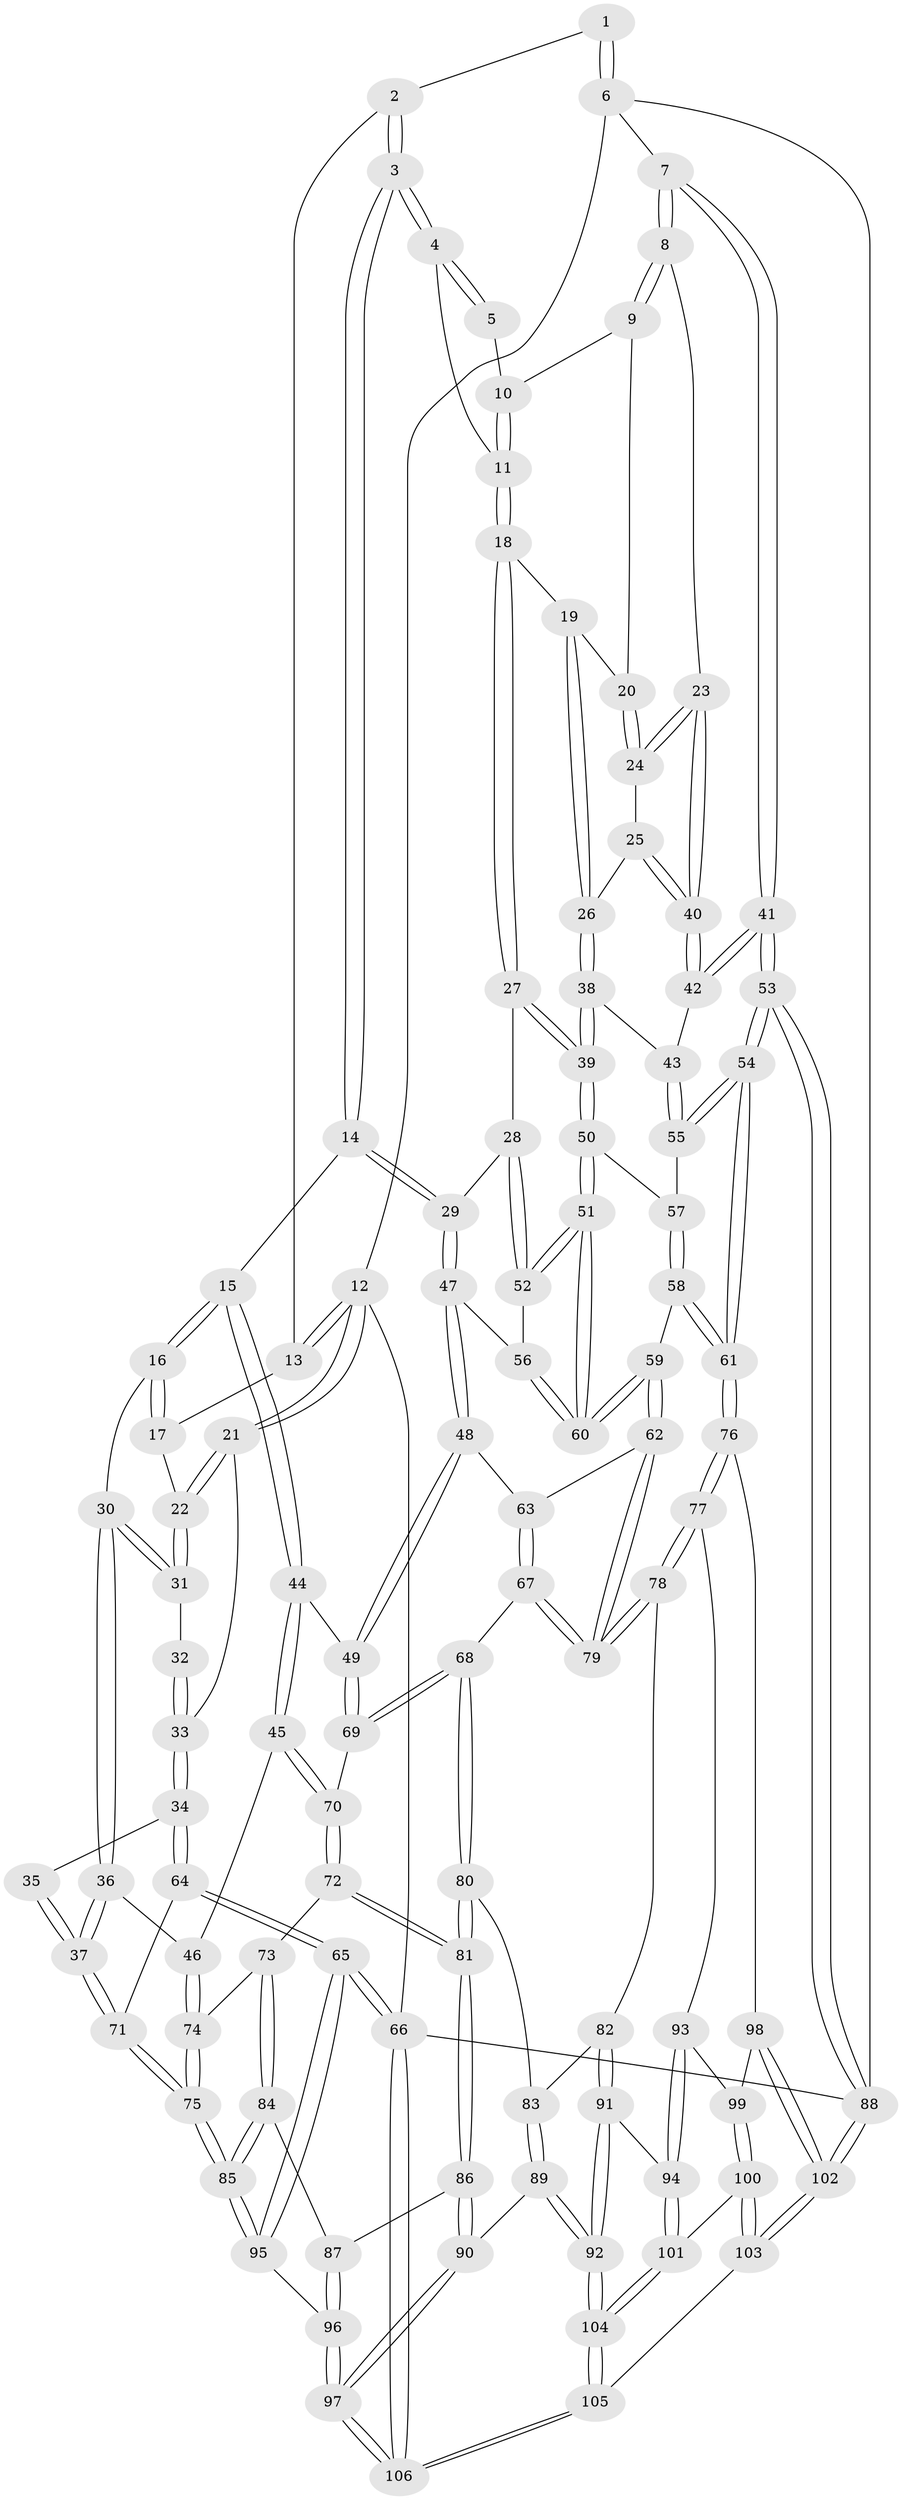 // Generated by graph-tools (version 1.1) at 2025/27/03/09/25 03:27:13]
// undirected, 106 vertices, 262 edges
graph export_dot {
graph [start="1"]
  node [color=gray90,style=filled];
  1 [pos="+0.8351551911840963+0"];
  2 [pos="+0.2909421398901651+0"];
  3 [pos="+0.47478242076690685+0.114072463988918"];
  4 [pos="+0.47483221608572207+0.11408483979162937"];
  5 [pos="+0.8087615167432644+0"];
  6 [pos="+1+0"];
  7 [pos="+1+0.14205745646816617"];
  8 [pos="+1+0.20927451180492987"];
  9 [pos="+0.7868682847087607+0.005479790716092266"];
  10 [pos="+0.7913190441858405+0"];
  11 [pos="+0.5187237590961774+0.13153362771684457"];
  12 [pos="+0+0"];
  13 [pos="+0.24465477118983872+0"];
  14 [pos="+0.40458925324127126+0.2279615262708278"];
  15 [pos="+0.3265545739630685+0.25723752030840613"];
  16 [pos="+0.32619121277371804+0.2569798615691737"];
  17 [pos="+0.21370853139874524+0"];
  18 [pos="+0.6188031993478417+0.20143108627051912"];
  19 [pos="+0.765469191159083+0.055424235202014026"];
  20 [pos="+0.781435476888378+0.027616101775526095"];
  21 [pos="+0+0.06311618406386585"];
  22 [pos="+0.1227976056083883+0.17361809668787553"];
  23 [pos="+0.9959729010016456+0.21437412030191264"];
  24 [pos="+0.8696595190160391+0.20233712177200178"];
  25 [pos="+0.8065272198771257+0.2536145920877158"];
  26 [pos="+0.7812777892622236+0.26314139875727904"];
  27 [pos="+0.635699175823118+0.25804531577088263"];
  28 [pos="+0.5812534714541789+0.30198888746591324"];
  29 [pos="+0.4808132234560214+0.3287405183870516"];
  30 [pos="+0.1379964418770585+0.215003042852397"];
  31 [pos="+0.12692788393114682+0.19893231791775404"];
  32 [pos="+0.045013226643873645+0.252583810668651"];
  33 [pos="+0+0.2700280649912706"];
  34 [pos="+0+0.37919322744753975"];
  35 [pos="+0.036374023347795985+0.2871983843516231"];
  36 [pos="+0.15045048458441324+0.4665650830775337"];
  37 [pos="+0.009291947732079343+0.5209615582605059"];
  38 [pos="+0.7269600772242888+0.31759314231791036"];
  39 [pos="+0.7258022695792213+0.3182191535140647"];
  40 [pos="+0.9233499891205569+0.312785151259955"];
  41 [pos="+1+0.6652435402330877"];
  42 [pos="+0.9219144529223442+0.31753111143209417"];
  43 [pos="+0.8851957091271077+0.34782831101598366"];
  44 [pos="+0.2840795958026273+0.45588839646875917"];
  45 [pos="+0.23065248960925636+0.4735281991350439"];
  46 [pos="+0.2278892549109692+0.4738721614469236"];
  47 [pos="+0.45391294767944235+0.42255271868541183"];
  48 [pos="+0.40491048916971784+0.4676523135813313"];
  49 [pos="+0.35417469879327973+0.4743689754407218"];
  50 [pos="+0.7262887492107425+0.3509492248135785"];
  51 [pos="+0.6644308677888516+0.4679977062565627"];
  52 [pos="+0.5752986383136905+0.397228716140915"];
  53 [pos="+1+0.676835153539148"];
  54 [pos="+1+0.667380964500233"];
  55 [pos="+0.8802020765561169+0.4115944585253056"];
  56 [pos="+0.5088152704284871+0.42642694307001533"];
  57 [pos="+0.7941062589910856+0.4113693766955976"];
  58 [pos="+0.8294472545685005+0.5585777828547707"];
  59 [pos="+0.6552178138259775+0.5363008950794307"];
  60 [pos="+0.655066645738486+0.5341938528884461"];
  61 [pos="+1+0.6686901179422055"];
  62 [pos="+0.6503296664615611+0.5429258231002537"];
  63 [pos="+0.47629886814955846+0.5287302963461218"];
  64 [pos="+0+0.5656626328275387"];
  65 [pos="+0+1"];
  66 [pos="+0+1"];
  67 [pos="+0.48741960575033155+0.6543735673150374"];
  68 [pos="+0.45972571656734795+0.6741700357918939"];
  69 [pos="+0.38643858517881396+0.620369143129566"];
  70 [pos="+0.31723192550253515+0.6761096616200967"];
  71 [pos="+0+0.5642160163260608"];
  72 [pos="+0.3077540377811873+0.708439116985988"];
  73 [pos="+0.2691766503513454+0.707857337482159"];
  74 [pos="+0.22945931651795937+0.7064581564886745"];
  75 [pos="+0.13143006726542034+0.7620592019536128"];
  76 [pos="+1+0.6699425640344453"];
  77 [pos="+0.6902319385426489+0.763960989639615"];
  78 [pos="+0.6284989754679828+0.6584377983165103"];
  79 [pos="+0.6260237948961039+0.6522558640485547"];
  80 [pos="+0.45798113658129685+0.6801085614488068"];
  81 [pos="+0.36026953614383184+0.7706234481606604"];
  82 [pos="+0.5129468640859485+0.7574780831956842"];
  83 [pos="+0.4970563094752497+0.7512084618440819"];
  84 [pos="+0.2598916983320708+0.8153548469074585"];
  85 [pos="+0.13803744566349962+0.7920331941220589"];
  86 [pos="+0.3623078957402744+0.8113902615927266"];
  87 [pos="+0.3087612352609373+0.8261627203604314"];
  88 [pos="+1+1"];
  89 [pos="+0.4136848084857181+0.863743668059097"];
  90 [pos="+0.405383586828261+0.8612552316951966"];
  91 [pos="+0.5195360198920472+0.7647988913797829"];
  92 [pos="+0.4984651003804524+0.9150208414020279"];
  93 [pos="+0.6695953899853432+0.8154528685021425"];
  94 [pos="+0.6637534960748738+0.8223419287336853"];
  95 [pos="+0.1269757278535475+0.869842811249113"];
  96 [pos="+0.20393864953670535+0.9732357101122021"];
  97 [pos="+0.23899725458014323+1"];
  98 [pos="+0.8082736978808661+0.9008882092508752"];
  99 [pos="+0.8035065201928597+0.9006483532261823"];
  100 [pos="+0.7782002083807836+0.9342324688922093"];
  101 [pos="+0.6294009700363726+0.885324393223639"];
  102 [pos="+1+1"];
  103 [pos="+0.6449081204782826+1"];
  104 [pos="+0.5750192839008065+0.9763421601860579"];
  105 [pos="+0.5994465563531722+1"];
  106 [pos="+0.24455889234578665+1"];
  1 -- 2;
  1 -- 6;
  1 -- 6;
  2 -- 3;
  2 -- 3;
  2 -- 13;
  3 -- 4;
  3 -- 4;
  3 -- 14;
  3 -- 14;
  4 -- 5;
  4 -- 5;
  4 -- 11;
  5 -- 10;
  6 -- 7;
  6 -- 12;
  6 -- 88;
  7 -- 8;
  7 -- 8;
  7 -- 41;
  7 -- 41;
  8 -- 9;
  8 -- 9;
  8 -- 23;
  9 -- 10;
  9 -- 20;
  10 -- 11;
  10 -- 11;
  11 -- 18;
  11 -- 18;
  12 -- 13;
  12 -- 13;
  12 -- 21;
  12 -- 21;
  12 -- 66;
  13 -- 17;
  14 -- 15;
  14 -- 29;
  14 -- 29;
  15 -- 16;
  15 -- 16;
  15 -- 44;
  15 -- 44;
  16 -- 17;
  16 -- 17;
  16 -- 30;
  17 -- 22;
  18 -- 19;
  18 -- 27;
  18 -- 27;
  19 -- 20;
  19 -- 26;
  19 -- 26;
  20 -- 24;
  20 -- 24;
  21 -- 22;
  21 -- 22;
  21 -- 33;
  22 -- 31;
  22 -- 31;
  23 -- 24;
  23 -- 24;
  23 -- 40;
  23 -- 40;
  24 -- 25;
  25 -- 26;
  25 -- 40;
  25 -- 40;
  26 -- 38;
  26 -- 38;
  27 -- 28;
  27 -- 39;
  27 -- 39;
  28 -- 29;
  28 -- 52;
  28 -- 52;
  29 -- 47;
  29 -- 47;
  30 -- 31;
  30 -- 31;
  30 -- 36;
  30 -- 36;
  31 -- 32;
  32 -- 33;
  32 -- 33;
  33 -- 34;
  33 -- 34;
  34 -- 35;
  34 -- 64;
  34 -- 64;
  35 -- 37;
  35 -- 37;
  36 -- 37;
  36 -- 37;
  36 -- 46;
  37 -- 71;
  37 -- 71;
  38 -- 39;
  38 -- 39;
  38 -- 43;
  39 -- 50;
  39 -- 50;
  40 -- 42;
  40 -- 42;
  41 -- 42;
  41 -- 42;
  41 -- 53;
  41 -- 53;
  42 -- 43;
  43 -- 55;
  43 -- 55;
  44 -- 45;
  44 -- 45;
  44 -- 49;
  45 -- 46;
  45 -- 70;
  45 -- 70;
  46 -- 74;
  46 -- 74;
  47 -- 48;
  47 -- 48;
  47 -- 56;
  48 -- 49;
  48 -- 49;
  48 -- 63;
  49 -- 69;
  49 -- 69;
  50 -- 51;
  50 -- 51;
  50 -- 57;
  51 -- 52;
  51 -- 52;
  51 -- 60;
  51 -- 60;
  52 -- 56;
  53 -- 54;
  53 -- 54;
  53 -- 88;
  53 -- 88;
  54 -- 55;
  54 -- 55;
  54 -- 61;
  54 -- 61;
  55 -- 57;
  56 -- 60;
  56 -- 60;
  57 -- 58;
  57 -- 58;
  58 -- 59;
  58 -- 61;
  58 -- 61;
  59 -- 60;
  59 -- 60;
  59 -- 62;
  59 -- 62;
  61 -- 76;
  61 -- 76;
  62 -- 63;
  62 -- 79;
  62 -- 79;
  63 -- 67;
  63 -- 67;
  64 -- 65;
  64 -- 65;
  64 -- 71;
  65 -- 66;
  65 -- 66;
  65 -- 95;
  65 -- 95;
  66 -- 106;
  66 -- 106;
  66 -- 88;
  67 -- 68;
  67 -- 79;
  67 -- 79;
  68 -- 69;
  68 -- 69;
  68 -- 80;
  68 -- 80;
  69 -- 70;
  70 -- 72;
  70 -- 72;
  71 -- 75;
  71 -- 75;
  72 -- 73;
  72 -- 81;
  72 -- 81;
  73 -- 74;
  73 -- 84;
  73 -- 84;
  74 -- 75;
  74 -- 75;
  75 -- 85;
  75 -- 85;
  76 -- 77;
  76 -- 77;
  76 -- 98;
  77 -- 78;
  77 -- 78;
  77 -- 93;
  78 -- 79;
  78 -- 79;
  78 -- 82;
  80 -- 81;
  80 -- 81;
  80 -- 83;
  81 -- 86;
  81 -- 86;
  82 -- 83;
  82 -- 91;
  82 -- 91;
  83 -- 89;
  83 -- 89;
  84 -- 85;
  84 -- 85;
  84 -- 87;
  85 -- 95;
  85 -- 95;
  86 -- 87;
  86 -- 90;
  86 -- 90;
  87 -- 96;
  87 -- 96;
  88 -- 102;
  88 -- 102;
  89 -- 90;
  89 -- 92;
  89 -- 92;
  90 -- 97;
  90 -- 97;
  91 -- 92;
  91 -- 92;
  91 -- 94;
  92 -- 104;
  92 -- 104;
  93 -- 94;
  93 -- 94;
  93 -- 99;
  94 -- 101;
  94 -- 101;
  95 -- 96;
  96 -- 97;
  96 -- 97;
  97 -- 106;
  97 -- 106;
  98 -- 99;
  98 -- 102;
  98 -- 102;
  99 -- 100;
  99 -- 100;
  100 -- 101;
  100 -- 103;
  100 -- 103;
  101 -- 104;
  101 -- 104;
  102 -- 103;
  102 -- 103;
  103 -- 105;
  104 -- 105;
  104 -- 105;
  105 -- 106;
  105 -- 106;
}
